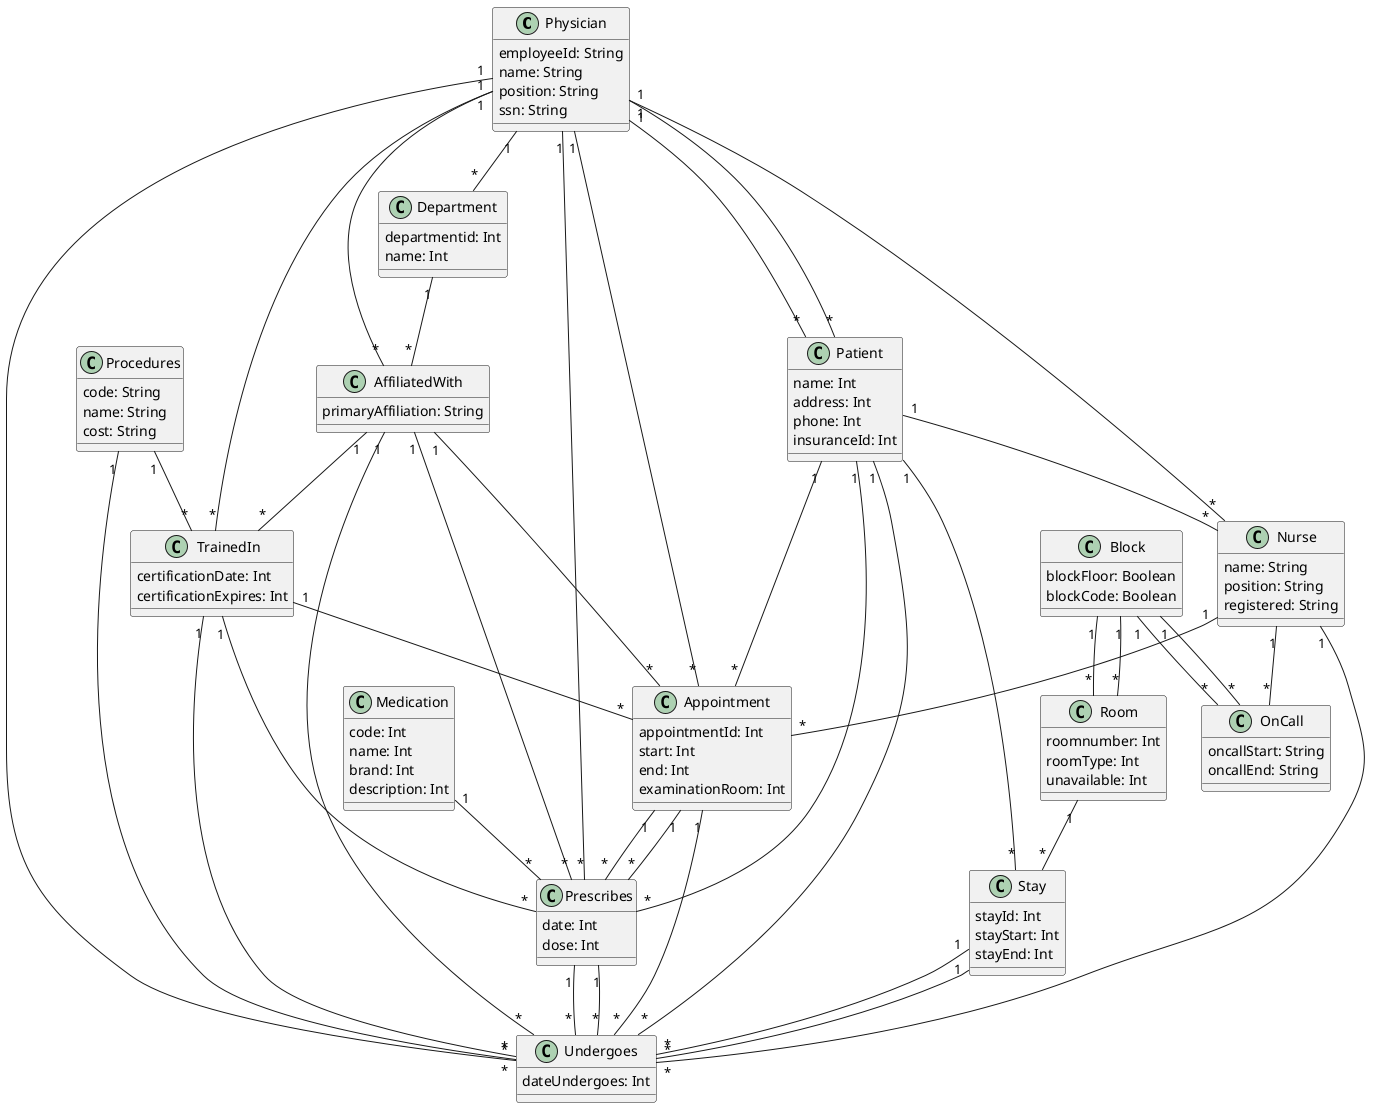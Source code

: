 @startuml "Hospital1"


class Physician{
  employeeId: String
  name: String
  position: String
  ssn: String
}

class Department{
  departmentid: Int
  name: Int
}

class AffiliatedWith{
  primaryAffiliation: String
}

class Procedures{
  code: String
  name: String
  cost: String
}

class TrainedIn{
  certificationDate: Int
  certificationExpires: Int
}

class Patient{
  name: Int
  address: Int
  phone: Int
  insuranceId: Int
}

class Nurse{
  name: String
  position: String
  registered: String
}

class Appointment{
  appointmentId: Int
  start: Int
  end: Int
  examinationRoom: Int
}

class Medication{
  code: Int
  name: Int
  brand: Int
  description: Int
}

class Prescribes{
  date: Int
  dose: Int
}

class Block{
  blockFloor: Boolean
  blockCode: Boolean
}

class Room{
  roomnumber: Int
  roomType: Int
  unavailable: Int
}

class OnCall{
  oncallStart: String
  oncallEnd: String
}

class Stay{
  stayId: Int
  stayStart: Int
  stayEnd: Int
}

class Undergoes{
  dateUndergoes: Int
}



Physician "1" -- "*" Prescribes

Physician "1" -- "*" Undergoes

Physician "1" -- "*" Nurse

Physician "1" -- "*" AffiliatedWith

Physician "1" -- "*" TrainedIn

Physician "1" -- "*" Patient

Physician "1" -- "*" Appointment

Physician "1" -- "*" Department

Physician "1" -- "*" Patient

Department "1" -- "*" AffiliatedWith

AffiliatedWith "1" -- "*" Undergoes

AffiliatedWith "1" -- "*" TrainedIn

AffiliatedWith "1" -- "*" Appointment

AffiliatedWith "1" -- "*" Prescribes

Procedures "1" -- "*" Undergoes

Procedures "1" -- "*" TrainedIn

TrainedIn "1" -- "*" Prescribes

TrainedIn "1" -- "*" Undergoes

TrainedIn "1" -- "*" Appointment

Patient "1" -- "*" Prescribes

Patient "1" -- "*" Stay

Patient "1" -- "*" Nurse

Patient "1" -- "*" Appointment

Patient "1" -- "*" Undergoes

Nurse "1" -- "*" OnCall

Nurse "1" -- "*" Undergoes

Nurse "1" -- "*" Appointment

Appointment "1" -- "*" Prescribes

Appointment "1" -- "*" Undergoes

Appointment "1" -- "*" Prescribes

Medication "1" -- "*" Prescribes

Prescribes "1" -- "*" Undergoes

Prescribes "1" -- "*" Undergoes

Block "1" -- "*" OnCall

Block "1" -- "*" Room

Block "1" -- "*" OnCall

Block "1" -- "*" Room

Room "1" -- "*" Stay

Stay "1" -- "*" Undergoes

Stay "1" -- "*" Undergoes


@enduml